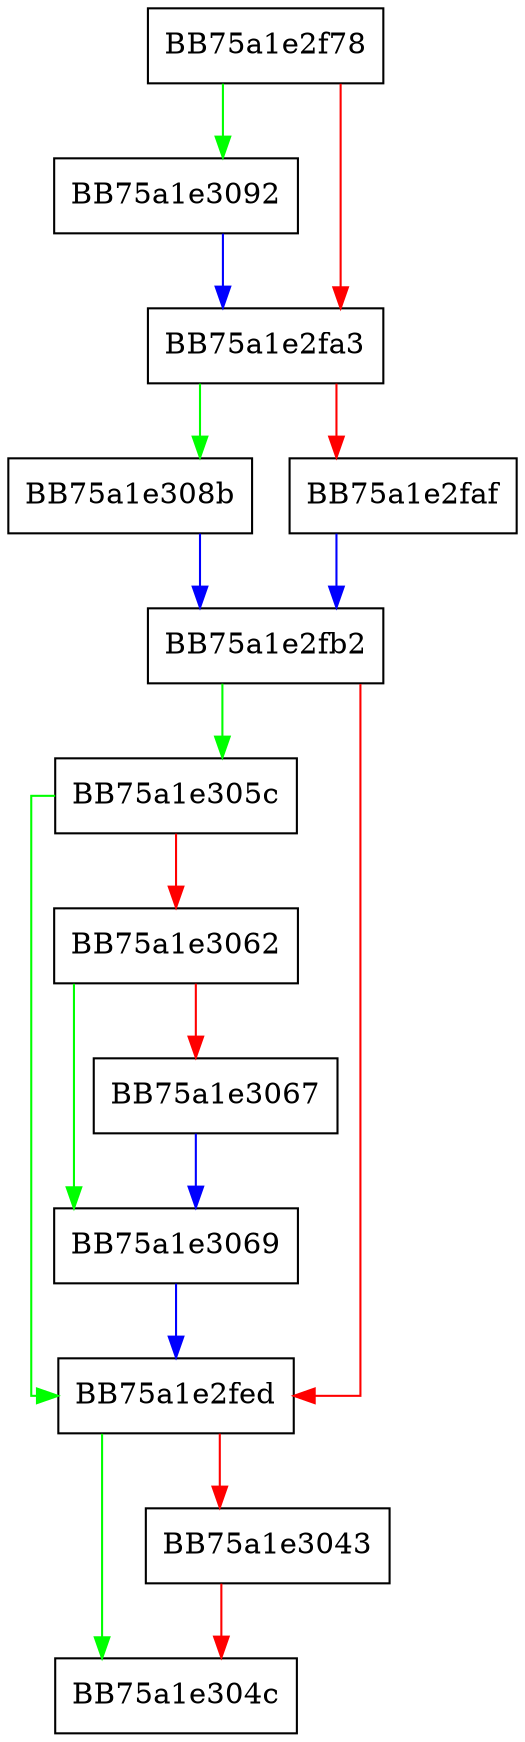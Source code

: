 digraph VerifyIsFriendlyFile {
  node [shape="box"];
  graph [splines=ortho];
  BB75a1e2f78 -> BB75a1e3092 [color="green"];
  BB75a1e2f78 -> BB75a1e2fa3 [color="red"];
  BB75a1e2fa3 -> BB75a1e308b [color="green"];
  BB75a1e2fa3 -> BB75a1e2faf [color="red"];
  BB75a1e2faf -> BB75a1e2fb2 [color="blue"];
  BB75a1e2fb2 -> BB75a1e305c [color="green"];
  BB75a1e2fb2 -> BB75a1e2fed [color="red"];
  BB75a1e2fed -> BB75a1e304c [color="green"];
  BB75a1e2fed -> BB75a1e3043 [color="red"];
  BB75a1e3043 -> BB75a1e304c [color="red"];
  BB75a1e305c -> BB75a1e2fed [color="green"];
  BB75a1e305c -> BB75a1e3062 [color="red"];
  BB75a1e3062 -> BB75a1e3069 [color="green"];
  BB75a1e3062 -> BB75a1e3067 [color="red"];
  BB75a1e3067 -> BB75a1e3069 [color="blue"];
  BB75a1e3069 -> BB75a1e2fed [color="blue"];
  BB75a1e308b -> BB75a1e2fb2 [color="blue"];
  BB75a1e3092 -> BB75a1e2fa3 [color="blue"];
}